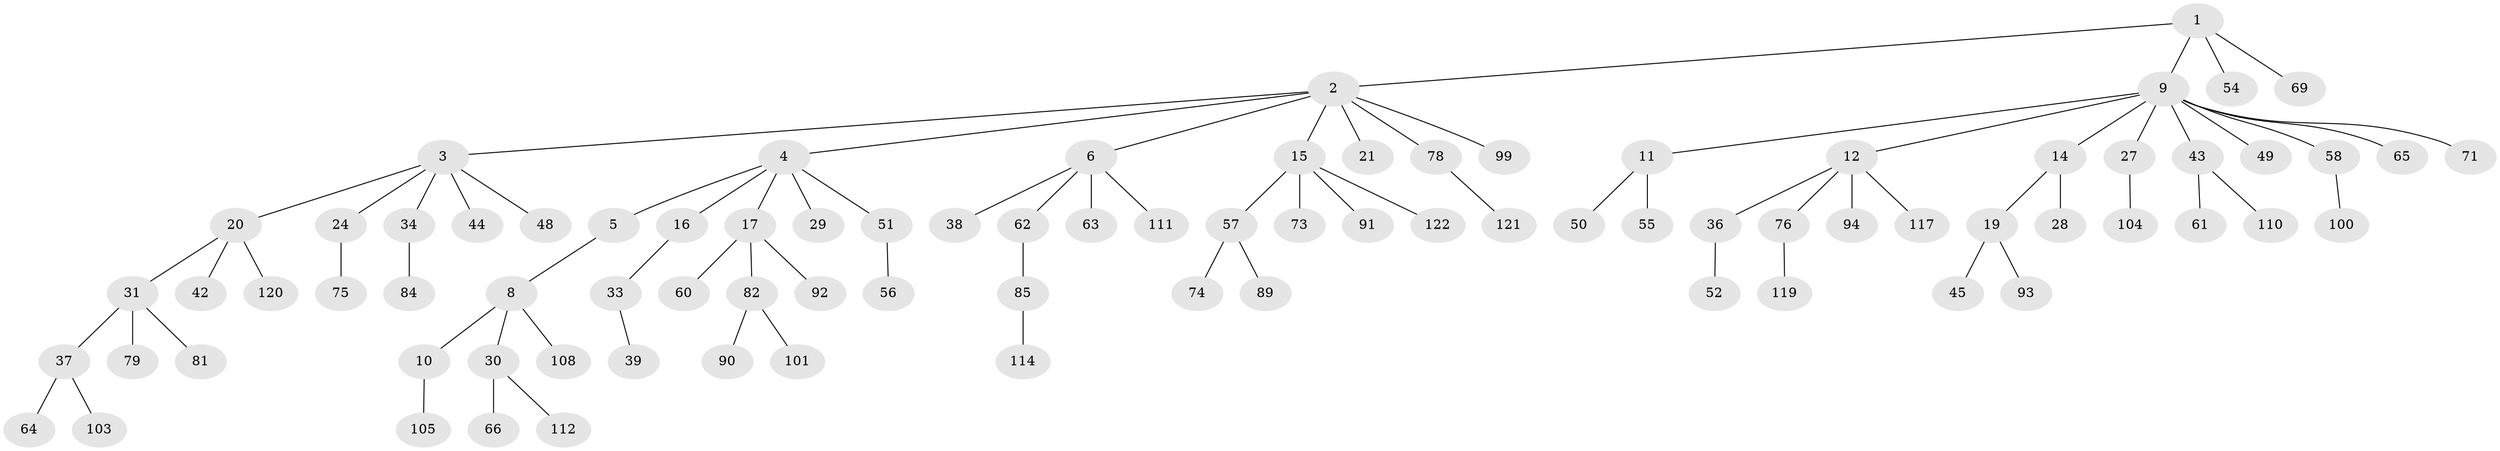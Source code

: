 // original degree distribution, {4: 0.08196721311475409, 7: 0.00819672131147541, 6: 0.00819672131147541, 5: 0.02459016393442623, 2: 0.30327868852459017, 3: 0.09016393442622951, 9: 0.00819672131147541, 1: 0.47540983606557374}
// Generated by graph-tools (version 1.1) at 2025/42/03/06/25 10:42:03]
// undirected, 85 vertices, 84 edges
graph export_dot {
graph [start="1"]
  node [color=gray90,style=filled];
  1 [super="+23"];
  2 [super="+7"];
  3;
  4 [super="+22"];
  5;
  6 [super="+18"];
  8 [super="+106"];
  9 [super="+46"];
  10 [super="+98"];
  11 [super="+102"];
  12 [super="+13"];
  14;
  15 [super="+35"];
  16 [super="+32"];
  17 [super="+72"];
  19 [super="+86"];
  20 [super="+26"];
  21 [super="+77"];
  24 [super="+25"];
  27;
  28 [super="+68"];
  29;
  30;
  31 [super="+59"];
  33;
  34;
  36 [super="+41"];
  37 [super="+40"];
  38 [super="+70"];
  39 [super="+83"];
  42;
  43 [super="+47"];
  44;
  45;
  48 [super="+97"];
  49;
  50;
  51 [super="+53"];
  52;
  54 [super="+67"];
  55 [super="+96"];
  56 [super="+80"];
  57 [super="+88"];
  58;
  60;
  61;
  62;
  63;
  64 [super="+116"];
  65 [super="+87"];
  66 [super="+95"];
  69;
  71;
  73 [super="+115"];
  74;
  75;
  76 [super="+118"];
  78;
  79 [super="+113"];
  81;
  82 [super="+107"];
  84;
  85;
  89;
  90;
  91;
  92;
  93;
  94 [super="+109"];
  99;
  100;
  101;
  103;
  104;
  105;
  108;
  110;
  111;
  112;
  114;
  117;
  119;
  120;
  121;
  122;
  1 -- 2;
  1 -- 9;
  1 -- 54;
  1 -- 69;
  2 -- 3;
  2 -- 4;
  2 -- 6;
  2 -- 21;
  2 -- 99;
  2 -- 78;
  2 -- 15;
  3 -- 20;
  3 -- 24;
  3 -- 34;
  3 -- 44;
  3 -- 48;
  4 -- 5;
  4 -- 16;
  4 -- 17;
  4 -- 51;
  4 -- 29;
  5 -- 8;
  6 -- 38;
  6 -- 63;
  6 -- 62;
  6 -- 111;
  8 -- 10;
  8 -- 30;
  8 -- 108;
  9 -- 11;
  9 -- 12;
  9 -- 14;
  9 -- 27;
  9 -- 43;
  9 -- 65;
  9 -- 71;
  9 -- 58;
  9 -- 49;
  10 -- 105;
  11 -- 50;
  11 -- 55;
  12 -- 36;
  12 -- 76;
  12 -- 94;
  12 -- 117;
  14 -- 19;
  14 -- 28;
  15 -- 57;
  15 -- 122;
  15 -- 73;
  15 -- 91;
  16 -- 33;
  17 -- 60;
  17 -- 92;
  17 -- 82;
  19 -- 45;
  19 -- 93;
  20 -- 120;
  20 -- 42;
  20 -- 31;
  24 -- 75;
  27 -- 104;
  30 -- 66;
  30 -- 112;
  31 -- 37;
  31 -- 79;
  31 -- 81;
  33 -- 39;
  34 -- 84;
  36 -- 52;
  37 -- 64;
  37 -- 103;
  43 -- 61;
  43 -- 110;
  51 -- 56;
  57 -- 74;
  57 -- 89;
  58 -- 100;
  62 -- 85;
  76 -- 119;
  78 -- 121;
  82 -- 90;
  82 -- 101;
  85 -- 114;
}
